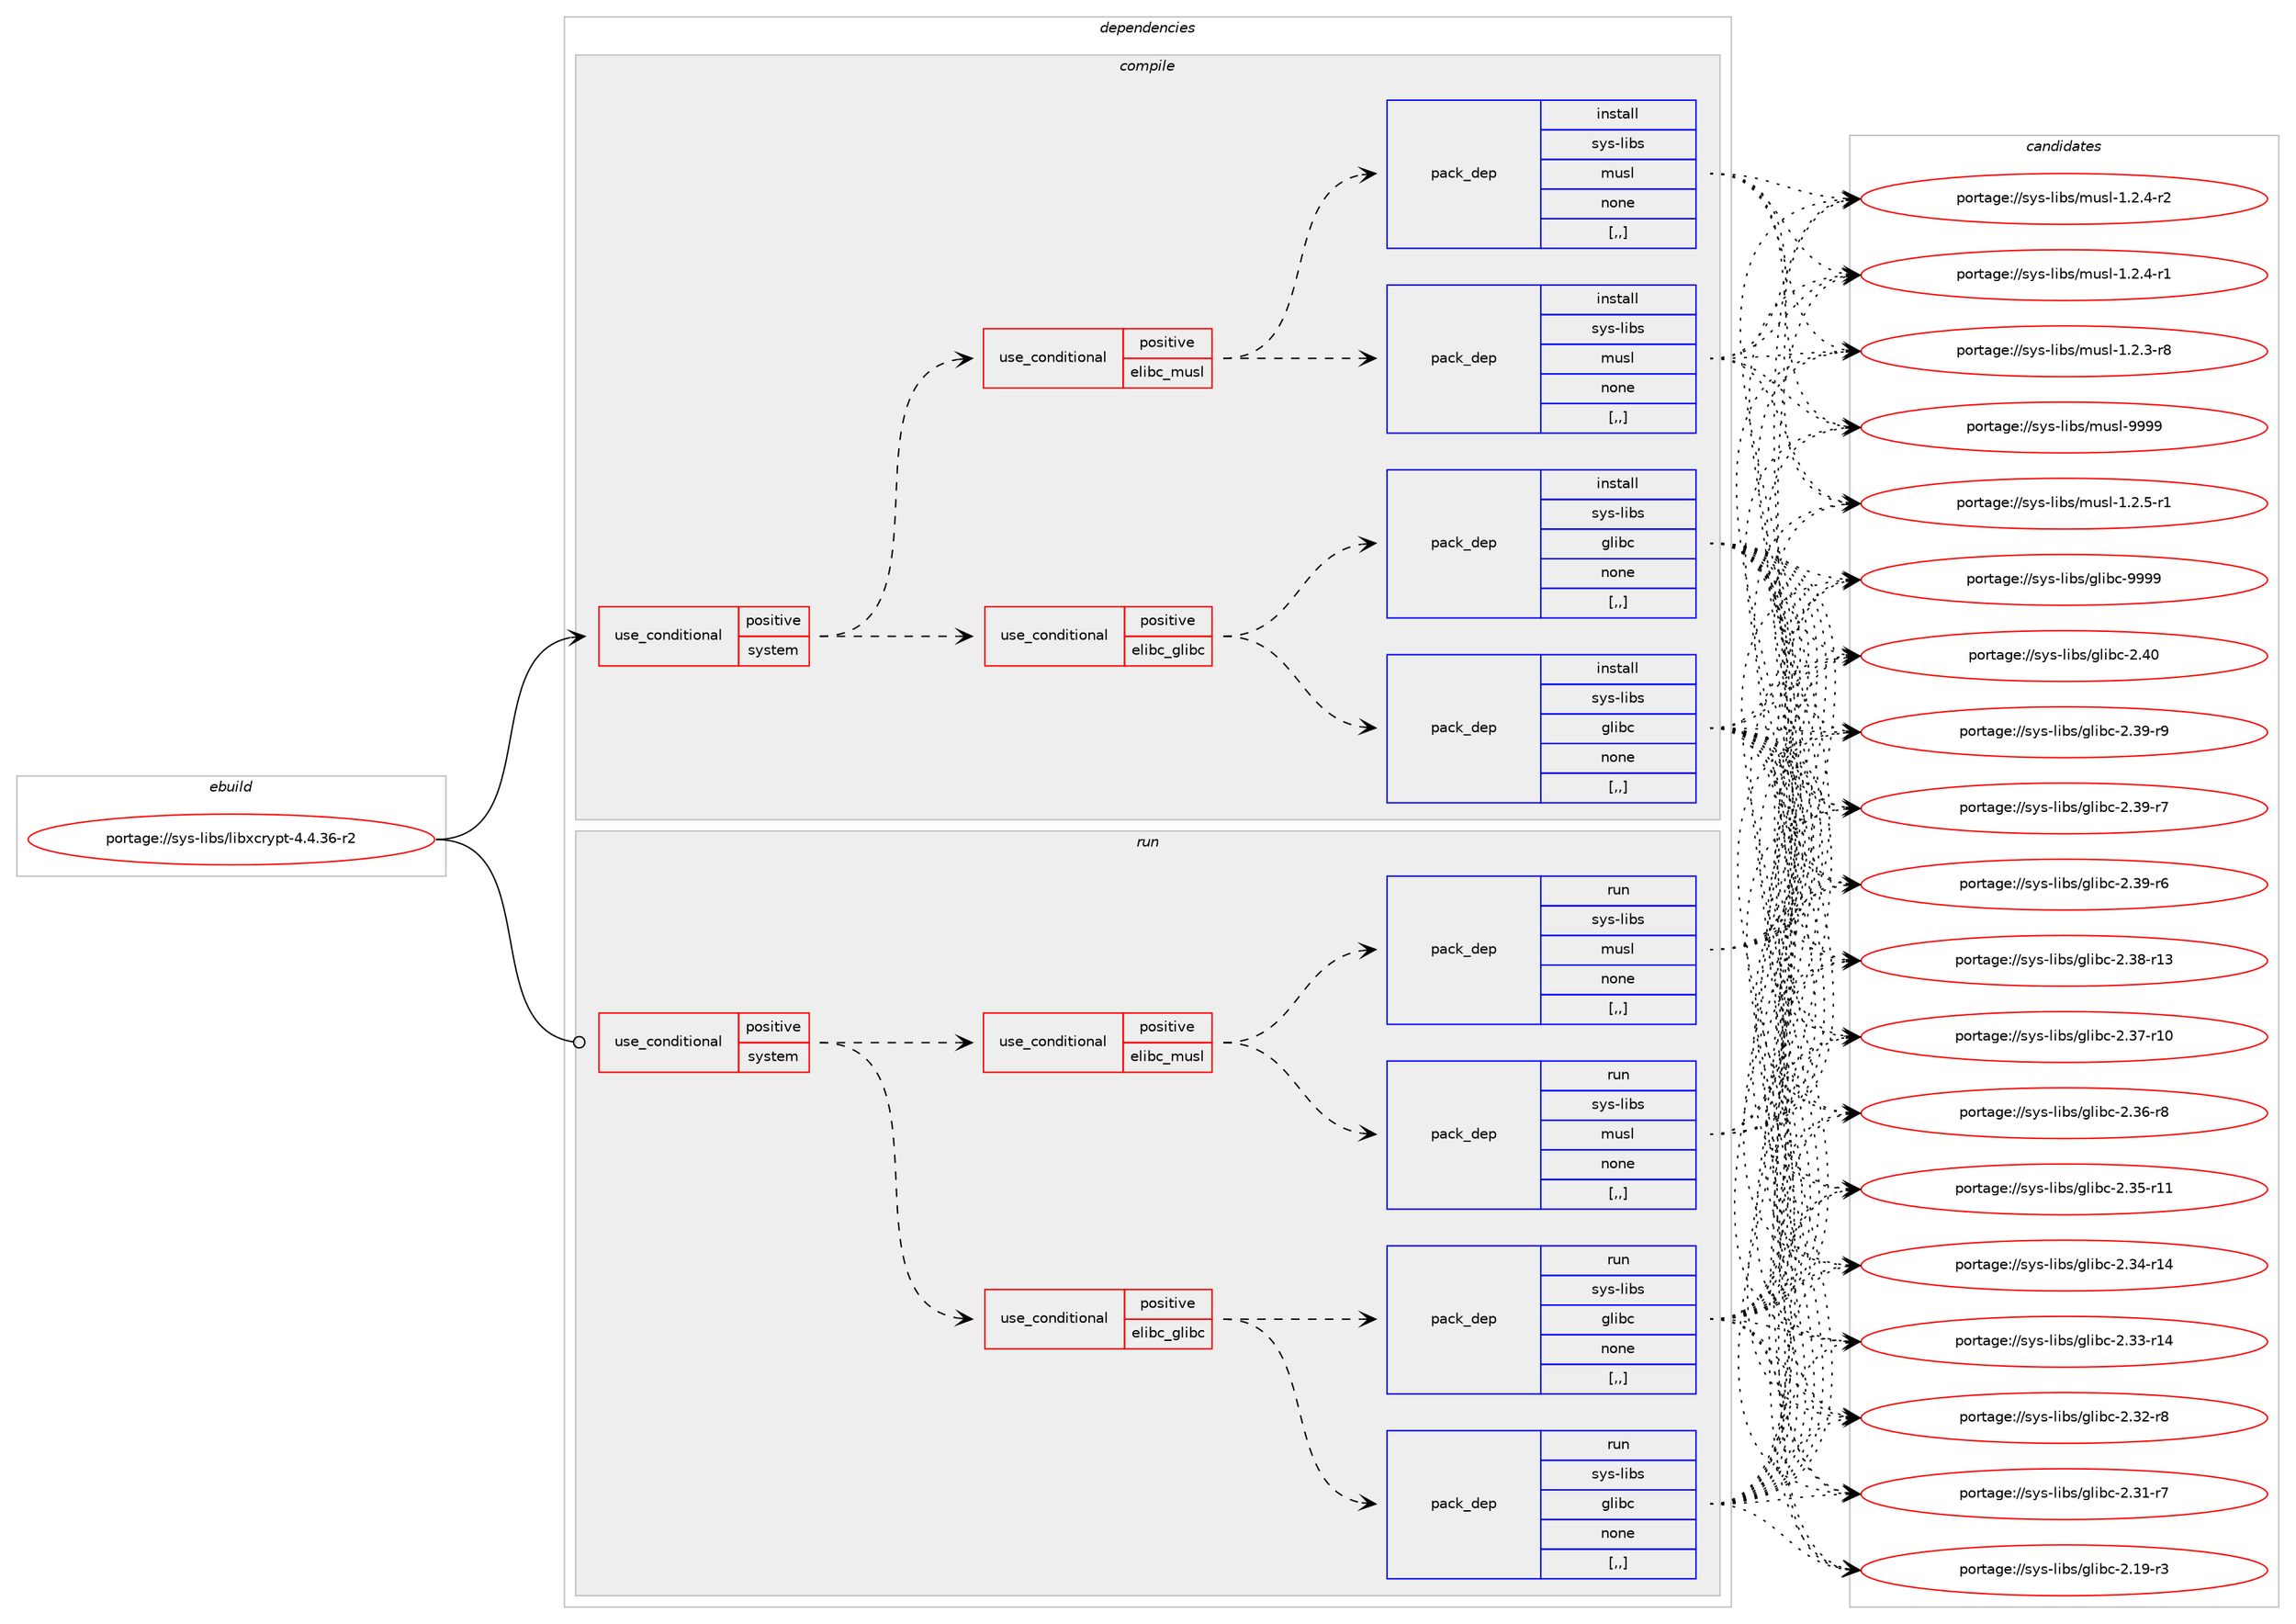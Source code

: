 digraph prolog {

# *************
# Graph options
# *************

newrank=true;
concentrate=true;
compound=true;
graph [rankdir=LR,fontname=Helvetica,fontsize=10,ranksep=1.5];#, ranksep=2.5, nodesep=0.2];
edge  [arrowhead=vee];
node  [fontname=Helvetica,fontsize=10];

# **********
# The ebuild
# **********

subgraph cluster_leftcol {
color=gray;
label=<<i>ebuild</i>>;
id [label="portage://sys-libs/libxcrypt-4.4.36-r2", color=red, width=4, href="../sys-libs/libxcrypt-4.4.36-r2.svg"];
}

# ****************
# The dependencies
# ****************

subgraph cluster_midcol {
color=gray;
label=<<i>dependencies</i>>;
subgraph cluster_compile {
fillcolor="#eeeeee";
style=filled;
label=<<i>compile</i>>;
subgraph cond117852 {
dependency441738 [label=<<TABLE BORDER="0" CELLBORDER="1" CELLSPACING="0" CELLPADDING="4"><TR><TD ROWSPAN="3" CELLPADDING="10">use_conditional</TD></TR><TR><TD>positive</TD></TR><TR><TD>system</TD></TR></TABLE>>, shape=none, color=red];
subgraph cond117853 {
dependency441739 [label=<<TABLE BORDER="0" CELLBORDER="1" CELLSPACING="0" CELLPADDING="4"><TR><TD ROWSPAN="3" CELLPADDING="10">use_conditional</TD></TR><TR><TD>positive</TD></TR><TR><TD>elibc_glibc</TD></TR></TABLE>>, shape=none, color=red];
subgraph pack320888 {
dependency441740 [label=<<TABLE BORDER="0" CELLBORDER="1" CELLSPACING="0" CELLPADDING="4" WIDTH="220"><TR><TD ROWSPAN="6" CELLPADDING="30">pack_dep</TD></TR><TR><TD WIDTH="110">install</TD></TR><TR><TD>sys-libs</TD></TR><TR><TD>glibc</TD></TR><TR><TD>none</TD></TR><TR><TD>[,,]</TD></TR></TABLE>>, shape=none, color=blue];
}
dependency441739:e -> dependency441740:w [weight=20,style="dashed",arrowhead="vee"];
subgraph pack320889 {
dependency441741 [label=<<TABLE BORDER="0" CELLBORDER="1" CELLSPACING="0" CELLPADDING="4" WIDTH="220"><TR><TD ROWSPAN="6" CELLPADDING="30">pack_dep</TD></TR><TR><TD WIDTH="110">install</TD></TR><TR><TD>sys-libs</TD></TR><TR><TD>glibc</TD></TR><TR><TD>none</TD></TR><TR><TD>[,,]</TD></TR></TABLE>>, shape=none, color=blue];
}
dependency441739:e -> dependency441741:w [weight=20,style="dashed",arrowhead="vee"];
}
dependency441738:e -> dependency441739:w [weight=20,style="dashed",arrowhead="vee"];
subgraph cond117854 {
dependency441742 [label=<<TABLE BORDER="0" CELLBORDER="1" CELLSPACING="0" CELLPADDING="4"><TR><TD ROWSPAN="3" CELLPADDING="10">use_conditional</TD></TR><TR><TD>positive</TD></TR><TR><TD>elibc_musl</TD></TR></TABLE>>, shape=none, color=red];
subgraph pack320890 {
dependency441743 [label=<<TABLE BORDER="0" CELLBORDER="1" CELLSPACING="0" CELLPADDING="4" WIDTH="220"><TR><TD ROWSPAN="6" CELLPADDING="30">pack_dep</TD></TR><TR><TD WIDTH="110">install</TD></TR><TR><TD>sys-libs</TD></TR><TR><TD>musl</TD></TR><TR><TD>none</TD></TR><TR><TD>[,,]</TD></TR></TABLE>>, shape=none, color=blue];
}
dependency441742:e -> dependency441743:w [weight=20,style="dashed",arrowhead="vee"];
subgraph pack320891 {
dependency441744 [label=<<TABLE BORDER="0" CELLBORDER="1" CELLSPACING="0" CELLPADDING="4" WIDTH="220"><TR><TD ROWSPAN="6" CELLPADDING="30">pack_dep</TD></TR><TR><TD WIDTH="110">install</TD></TR><TR><TD>sys-libs</TD></TR><TR><TD>musl</TD></TR><TR><TD>none</TD></TR><TR><TD>[,,]</TD></TR></TABLE>>, shape=none, color=blue];
}
dependency441742:e -> dependency441744:w [weight=20,style="dashed",arrowhead="vee"];
}
dependency441738:e -> dependency441742:w [weight=20,style="dashed",arrowhead="vee"];
}
id:e -> dependency441738:w [weight=20,style="solid",arrowhead="vee"];
}
subgraph cluster_compileandrun {
fillcolor="#eeeeee";
style=filled;
label=<<i>compile and run</i>>;
}
subgraph cluster_run {
fillcolor="#eeeeee";
style=filled;
label=<<i>run</i>>;
subgraph cond117855 {
dependency441745 [label=<<TABLE BORDER="0" CELLBORDER="1" CELLSPACING="0" CELLPADDING="4"><TR><TD ROWSPAN="3" CELLPADDING="10">use_conditional</TD></TR><TR><TD>positive</TD></TR><TR><TD>system</TD></TR></TABLE>>, shape=none, color=red];
subgraph cond117856 {
dependency441746 [label=<<TABLE BORDER="0" CELLBORDER="1" CELLSPACING="0" CELLPADDING="4"><TR><TD ROWSPAN="3" CELLPADDING="10">use_conditional</TD></TR><TR><TD>positive</TD></TR><TR><TD>elibc_glibc</TD></TR></TABLE>>, shape=none, color=red];
subgraph pack320892 {
dependency441747 [label=<<TABLE BORDER="0" CELLBORDER="1" CELLSPACING="0" CELLPADDING="4" WIDTH="220"><TR><TD ROWSPAN="6" CELLPADDING="30">pack_dep</TD></TR><TR><TD WIDTH="110">run</TD></TR><TR><TD>sys-libs</TD></TR><TR><TD>glibc</TD></TR><TR><TD>none</TD></TR><TR><TD>[,,]</TD></TR></TABLE>>, shape=none, color=blue];
}
dependency441746:e -> dependency441747:w [weight=20,style="dashed",arrowhead="vee"];
subgraph pack320893 {
dependency441748 [label=<<TABLE BORDER="0" CELLBORDER="1" CELLSPACING="0" CELLPADDING="4" WIDTH="220"><TR><TD ROWSPAN="6" CELLPADDING="30">pack_dep</TD></TR><TR><TD WIDTH="110">run</TD></TR><TR><TD>sys-libs</TD></TR><TR><TD>glibc</TD></TR><TR><TD>none</TD></TR><TR><TD>[,,]</TD></TR></TABLE>>, shape=none, color=blue];
}
dependency441746:e -> dependency441748:w [weight=20,style="dashed",arrowhead="vee"];
}
dependency441745:e -> dependency441746:w [weight=20,style="dashed",arrowhead="vee"];
subgraph cond117857 {
dependency441749 [label=<<TABLE BORDER="0" CELLBORDER="1" CELLSPACING="0" CELLPADDING="4"><TR><TD ROWSPAN="3" CELLPADDING="10">use_conditional</TD></TR><TR><TD>positive</TD></TR><TR><TD>elibc_musl</TD></TR></TABLE>>, shape=none, color=red];
subgraph pack320894 {
dependency441750 [label=<<TABLE BORDER="0" CELLBORDER="1" CELLSPACING="0" CELLPADDING="4" WIDTH="220"><TR><TD ROWSPAN="6" CELLPADDING="30">pack_dep</TD></TR><TR><TD WIDTH="110">run</TD></TR><TR><TD>sys-libs</TD></TR><TR><TD>musl</TD></TR><TR><TD>none</TD></TR><TR><TD>[,,]</TD></TR></TABLE>>, shape=none, color=blue];
}
dependency441749:e -> dependency441750:w [weight=20,style="dashed",arrowhead="vee"];
subgraph pack320895 {
dependency441751 [label=<<TABLE BORDER="0" CELLBORDER="1" CELLSPACING="0" CELLPADDING="4" WIDTH="220"><TR><TD ROWSPAN="6" CELLPADDING="30">pack_dep</TD></TR><TR><TD WIDTH="110">run</TD></TR><TR><TD>sys-libs</TD></TR><TR><TD>musl</TD></TR><TR><TD>none</TD></TR><TR><TD>[,,]</TD></TR></TABLE>>, shape=none, color=blue];
}
dependency441749:e -> dependency441751:w [weight=20,style="dashed",arrowhead="vee"];
}
dependency441745:e -> dependency441749:w [weight=20,style="dashed",arrowhead="vee"];
}
id:e -> dependency441745:w [weight=20,style="solid",arrowhead="odot"];
}
}

# **************
# The candidates
# **************

subgraph cluster_choices {
rank=same;
color=gray;
label=<<i>candidates</i>>;

subgraph choice320888 {
color=black;
nodesep=1;
choice11512111545108105981154710310810598994557575757 [label="portage://sys-libs/glibc-9999", color=red, width=4,href="../sys-libs/glibc-9999.svg"];
choice11512111545108105981154710310810598994550465248 [label="portage://sys-libs/glibc-2.40", color=red, width=4,href="../sys-libs/glibc-2.40.svg"];
choice115121115451081059811547103108105989945504651574511457 [label="portage://sys-libs/glibc-2.39-r9", color=red, width=4,href="../sys-libs/glibc-2.39-r9.svg"];
choice115121115451081059811547103108105989945504651574511455 [label="portage://sys-libs/glibc-2.39-r7", color=red, width=4,href="../sys-libs/glibc-2.39-r7.svg"];
choice115121115451081059811547103108105989945504651574511454 [label="portage://sys-libs/glibc-2.39-r6", color=red, width=4,href="../sys-libs/glibc-2.39-r6.svg"];
choice11512111545108105981154710310810598994550465156451144951 [label="portage://sys-libs/glibc-2.38-r13", color=red, width=4,href="../sys-libs/glibc-2.38-r13.svg"];
choice11512111545108105981154710310810598994550465155451144948 [label="portage://sys-libs/glibc-2.37-r10", color=red, width=4,href="../sys-libs/glibc-2.37-r10.svg"];
choice115121115451081059811547103108105989945504651544511456 [label="portage://sys-libs/glibc-2.36-r8", color=red, width=4,href="../sys-libs/glibc-2.36-r8.svg"];
choice11512111545108105981154710310810598994550465153451144949 [label="portage://sys-libs/glibc-2.35-r11", color=red, width=4,href="../sys-libs/glibc-2.35-r11.svg"];
choice11512111545108105981154710310810598994550465152451144952 [label="portage://sys-libs/glibc-2.34-r14", color=red, width=4,href="../sys-libs/glibc-2.34-r14.svg"];
choice11512111545108105981154710310810598994550465151451144952 [label="portage://sys-libs/glibc-2.33-r14", color=red, width=4,href="../sys-libs/glibc-2.33-r14.svg"];
choice115121115451081059811547103108105989945504651504511456 [label="portage://sys-libs/glibc-2.32-r8", color=red, width=4,href="../sys-libs/glibc-2.32-r8.svg"];
choice115121115451081059811547103108105989945504651494511455 [label="portage://sys-libs/glibc-2.31-r7", color=red, width=4,href="../sys-libs/glibc-2.31-r7.svg"];
choice115121115451081059811547103108105989945504649574511451 [label="portage://sys-libs/glibc-2.19-r3", color=red, width=4,href="../sys-libs/glibc-2.19-r3.svg"];
dependency441740:e -> choice11512111545108105981154710310810598994557575757:w [style=dotted,weight="100"];
dependency441740:e -> choice11512111545108105981154710310810598994550465248:w [style=dotted,weight="100"];
dependency441740:e -> choice115121115451081059811547103108105989945504651574511457:w [style=dotted,weight="100"];
dependency441740:e -> choice115121115451081059811547103108105989945504651574511455:w [style=dotted,weight="100"];
dependency441740:e -> choice115121115451081059811547103108105989945504651574511454:w [style=dotted,weight="100"];
dependency441740:e -> choice11512111545108105981154710310810598994550465156451144951:w [style=dotted,weight="100"];
dependency441740:e -> choice11512111545108105981154710310810598994550465155451144948:w [style=dotted,weight="100"];
dependency441740:e -> choice115121115451081059811547103108105989945504651544511456:w [style=dotted,weight="100"];
dependency441740:e -> choice11512111545108105981154710310810598994550465153451144949:w [style=dotted,weight="100"];
dependency441740:e -> choice11512111545108105981154710310810598994550465152451144952:w [style=dotted,weight="100"];
dependency441740:e -> choice11512111545108105981154710310810598994550465151451144952:w [style=dotted,weight="100"];
dependency441740:e -> choice115121115451081059811547103108105989945504651504511456:w [style=dotted,weight="100"];
dependency441740:e -> choice115121115451081059811547103108105989945504651494511455:w [style=dotted,weight="100"];
dependency441740:e -> choice115121115451081059811547103108105989945504649574511451:w [style=dotted,weight="100"];
}
subgraph choice320889 {
color=black;
nodesep=1;
choice11512111545108105981154710310810598994557575757 [label="portage://sys-libs/glibc-9999", color=red, width=4,href="../sys-libs/glibc-9999.svg"];
choice11512111545108105981154710310810598994550465248 [label="portage://sys-libs/glibc-2.40", color=red, width=4,href="../sys-libs/glibc-2.40.svg"];
choice115121115451081059811547103108105989945504651574511457 [label="portage://sys-libs/glibc-2.39-r9", color=red, width=4,href="../sys-libs/glibc-2.39-r9.svg"];
choice115121115451081059811547103108105989945504651574511455 [label="portage://sys-libs/glibc-2.39-r7", color=red, width=4,href="../sys-libs/glibc-2.39-r7.svg"];
choice115121115451081059811547103108105989945504651574511454 [label="portage://sys-libs/glibc-2.39-r6", color=red, width=4,href="../sys-libs/glibc-2.39-r6.svg"];
choice11512111545108105981154710310810598994550465156451144951 [label="portage://sys-libs/glibc-2.38-r13", color=red, width=4,href="../sys-libs/glibc-2.38-r13.svg"];
choice11512111545108105981154710310810598994550465155451144948 [label="portage://sys-libs/glibc-2.37-r10", color=red, width=4,href="../sys-libs/glibc-2.37-r10.svg"];
choice115121115451081059811547103108105989945504651544511456 [label="portage://sys-libs/glibc-2.36-r8", color=red, width=4,href="../sys-libs/glibc-2.36-r8.svg"];
choice11512111545108105981154710310810598994550465153451144949 [label="portage://sys-libs/glibc-2.35-r11", color=red, width=4,href="../sys-libs/glibc-2.35-r11.svg"];
choice11512111545108105981154710310810598994550465152451144952 [label="portage://sys-libs/glibc-2.34-r14", color=red, width=4,href="../sys-libs/glibc-2.34-r14.svg"];
choice11512111545108105981154710310810598994550465151451144952 [label="portage://sys-libs/glibc-2.33-r14", color=red, width=4,href="../sys-libs/glibc-2.33-r14.svg"];
choice115121115451081059811547103108105989945504651504511456 [label="portage://sys-libs/glibc-2.32-r8", color=red, width=4,href="../sys-libs/glibc-2.32-r8.svg"];
choice115121115451081059811547103108105989945504651494511455 [label="portage://sys-libs/glibc-2.31-r7", color=red, width=4,href="../sys-libs/glibc-2.31-r7.svg"];
choice115121115451081059811547103108105989945504649574511451 [label="portage://sys-libs/glibc-2.19-r3", color=red, width=4,href="../sys-libs/glibc-2.19-r3.svg"];
dependency441741:e -> choice11512111545108105981154710310810598994557575757:w [style=dotted,weight="100"];
dependency441741:e -> choice11512111545108105981154710310810598994550465248:w [style=dotted,weight="100"];
dependency441741:e -> choice115121115451081059811547103108105989945504651574511457:w [style=dotted,weight="100"];
dependency441741:e -> choice115121115451081059811547103108105989945504651574511455:w [style=dotted,weight="100"];
dependency441741:e -> choice115121115451081059811547103108105989945504651574511454:w [style=dotted,weight="100"];
dependency441741:e -> choice11512111545108105981154710310810598994550465156451144951:w [style=dotted,weight="100"];
dependency441741:e -> choice11512111545108105981154710310810598994550465155451144948:w [style=dotted,weight="100"];
dependency441741:e -> choice115121115451081059811547103108105989945504651544511456:w [style=dotted,weight="100"];
dependency441741:e -> choice11512111545108105981154710310810598994550465153451144949:w [style=dotted,weight="100"];
dependency441741:e -> choice11512111545108105981154710310810598994550465152451144952:w [style=dotted,weight="100"];
dependency441741:e -> choice11512111545108105981154710310810598994550465151451144952:w [style=dotted,weight="100"];
dependency441741:e -> choice115121115451081059811547103108105989945504651504511456:w [style=dotted,weight="100"];
dependency441741:e -> choice115121115451081059811547103108105989945504651494511455:w [style=dotted,weight="100"];
dependency441741:e -> choice115121115451081059811547103108105989945504649574511451:w [style=dotted,weight="100"];
}
subgraph choice320890 {
color=black;
nodesep=1;
choice1151211154510810598115471091171151084557575757 [label="portage://sys-libs/musl-9999", color=red, width=4,href="../sys-libs/musl-9999.svg"];
choice1151211154510810598115471091171151084549465046534511449 [label="portage://sys-libs/musl-1.2.5-r1", color=red, width=4,href="../sys-libs/musl-1.2.5-r1.svg"];
choice1151211154510810598115471091171151084549465046524511450 [label="portage://sys-libs/musl-1.2.4-r2", color=red, width=4,href="../sys-libs/musl-1.2.4-r2.svg"];
choice1151211154510810598115471091171151084549465046524511449 [label="portage://sys-libs/musl-1.2.4-r1", color=red, width=4,href="../sys-libs/musl-1.2.4-r1.svg"];
choice1151211154510810598115471091171151084549465046514511456 [label="portage://sys-libs/musl-1.2.3-r8", color=red, width=4,href="../sys-libs/musl-1.2.3-r8.svg"];
dependency441743:e -> choice1151211154510810598115471091171151084557575757:w [style=dotted,weight="100"];
dependency441743:e -> choice1151211154510810598115471091171151084549465046534511449:w [style=dotted,weight="100"];
dependency441743:e -> choice1151211154510810598115471091171151084549465046524511450:w [style=dotted,weight="100"];
dependency441743:e -> choice1151211154510810598115471091171151084549465046524511449:w [style=dotted,weight="100"];
dependency441743:e -> choice1151211154510810598115471091171151084549465046514511456:w [style=dotted,weight="100"];
}
subgraph choice320891 {
color=black;
nodesep=1;
choice1151211154510810598115471091171151084557575757 [label="portage://sys-libs/musl-9999", color=red, width=4,href="../sys-libs/musl-9999.svg"];
choice1151211154510810598115471091171151084549465046534511449 [label="portage://sys-libs/musl-1.2.5-r1", color=red, width=4,href="../sys-libs/musl-1.2.5-r1.svg"];
choice1151211154510810598115471091171151084549465046524511450 [label="portage://sys-libs/musl-1.2.4-r2", color=red, width=4,href="../sys-libs/musl-1.2.4-r2.svg"];
choice1151211154510810598115471091171151084549465046524511449 [label="portage://sys-libs/musl-1.2.4-r1", color=red, width=4,href="../sys-libs/musl-1.2.4-r1.svg"];
choice1151211154510810598115471091171151084549465046514511456 [label="portage://sys-libs/musl-1.2.3-r8", color=red, width=4,href="../sys-libs/musl-1.2.3-r8.svg"];
dependency441744:e -> choice1151211154510810598115471091171151084557575757:w [style=dotted,weight="100"];
dependency441744:e -> choice1151211154510810598115471091171151084549465046534511449:w [style=dotted,weight="100"];
dependency441744:e -> choice1151211154510810598115471091171151084549465046524511450:w [style=dotted,weight="100"];
dependency441744:e -> choice1151211154510810598115471091171151084549465046524511449:w [style=dotted,weight="100"];
dependency441744:e -> choice1151211154510810598115471091171151084549465046514511456:w [style=dotted,weight="100"];
}
subgraph choice320892 {
color=black;
nodesep=1;
choice11512111545108105981154710310810598994557575757 [label="portage://sys-libs/glibc-9999", color=red, width=4,href="../sys-libs/glibc-9999.svg"];
choice11512111545108105981154710310810598994550465248 [label="portage://sys-libs/glibc-2.40", color=red, width=4,href="../sys-libs/glibc-2.40.svg"];
choice115121115451081059811547103108105989945504651574511457 [label="portage://sys-libs/glibc-2.39-r9", color=red, width=4,href="../sys-libs/glibc-2.39-r9.svg"];
choice115121115451081059811547103108105989945504651574511455 [label="portage://sys-libs/glibc-2.39-r7", color=red, width=4,href="../sys-libs/glibc-2.39-r7.svg"];
choice115121115451081059811547103108105989945504651574511454 [label="portage://sys-libs/glibc-2.39-r6", color=red, width=4,href="../sys-libs/glibc-2.39-r6.svg"];
choice11512111545108105981154710310810598994550465156451144951 [label="portage://sys-libs/glibc-2.38-r13", color=red, width=4,href="../sys-libs/glibc-2.38-r13.svg"];
choice11512111545108105981154710310810598994550465155451144948 [label="portage://sys-libs/glibc-2.37-r10", color=red, width=4,href="../sys-libs/glibc-2.37-r10.svg"];
choice115121115451081059811547103108105989945504651544511456 [label="portage://sys-libs/glibc-2.36-r8", color=red, width=4,href="../sys-libs/glibc-2.36-r8.svg"];
choice11512111545108105981154710310810598994550465153451144949 [label="portage://sys-libs/glibc-2.35-r11", color=red, width=4,href="../sys-libs/glibc-2.35-r11.svg"];
choice11512111545108105981154710310810598994550465152451144952 [label="portage://sys-libs/glibc-2.34-r14", color=red, width=4,href="../sys-libs/glibc-2.34-r14.svg"];
choice11512111545108105981154710310810598994550465151451144952 [label="portage://sys-libs/glibc-2.33-r14", color=red, width=4,href="../sys-libs/glibc-2.33-r14.svg"];
choice115121115451081059811547103108105989945504651504511456 [label="portage://sys-libs/glibc-2.32-r8", color=red, width=4,href="../sys-libs/glibc-2.32-r8.svg"];
choice115121115451081059811547103108105989945504651494511455 [label="portage://sys-libs/glibc-2.31-r7", color=red, width=4,href="../sys-libs/glibc-2.31-r7.svg"];
choice115121115451081059811547103108105989945504649574511451 [label="portage://sys-libs/glibc-2.19-r3", color=red, width=4,href="../sys-libs/glibc-2.19-r3.svg"];
dependency441747:e -> choice11512111545108105981154710310810598994557575757:w [style=dotted,weight="100"];
dependency441747:e -> choice11512111545108105981154710310810598994550465248:w [style=dotted,weight="100"];
dependency441747:e -> choice115121115451081059811547103108105989945504651574511457:w [style=dotted,weight="100"];
dependency441747:e -> choice115121115451081059811547103108105989945504651574511455:w [style=dotted,weight="100"];
dependency441747:e -> choice115121115451081059811547103108105989945504651574511454:w [style=dotted,weight="100"];
dependency441747:e -> choice11512111545108105981154710310810598994550465156451144951:w [style=dotted,weight="100"];
dependency441747:e -> choice11512111545108105981154710310810598994550465155451144948:w [style=dotted,weight="100"];
dependency441747:e -> choice115121115451081059811547103108105989945504651544511456:w [style=dotted,weight="100"];
dependency441747:e -> choice11512111545108105981154710310810598994550465153451144949:w [style=dotted,weight="100"];
dependency441747:e -> choice11512111545108105981154710310810598994550465152451144952:w [style=dotted,weight="100"];
dependency441747:e -> choice11512111545108105981154710310810598994550465151451144952:w [style=dotted,weight="100"];
dependency441747:e -> choice115121115451081059811547103108105989945504651504511456:w [style=dotted,weight="100"];
dependency441747:e -> choice115121115451081059811547103108105989945504651494511455:w [style=dotted,weight="100"];
dependency441747:e -> choice115121115451081059811547103108105989945504649574511451:w [style=dotted,weight="100"];
}
subgraph choice320893 {
color=black;
nodesep=1;
choice11512111545108105981154710310810598994557575757 [label="portage://sys-libs/glibc-9999", color=red, width=4,href="../sys-libs/glibc-9999.svg"];
choice11512111545108105981154710310810598994550465248 [label="portage://sys-libs/glibc-2.40", color=red, width=4,href="../sys-libs/glibc-2.40.svg"];
choice115121115451081059811547103108105989945504651574511457 [label="portage://sys-libs/glibc-2.39-r9", color=red, width=4,href="../sys-libs/glibc-2.39-r9.svg"];
choice115121115451081059811547103108105989945504651574511455 [label="portage://sys-libs/glibc-2.39-r7", color=red, width=4,href="../sys-libs/glibc-2.39-r7.svg"];
choice115121115451081059811547103108105989945504651574511454 [label="portage://sys-libs/glibc-2.39-r6", color=red, width=4,href="../sys-libs/glibc-2.39-r6.svg"];
choice11512111545108105981154710310810598994550465156451144951 [label="portage://sys-libs/glibc-2.38-r13", color=red, width=4,href="../sys-libs/glibc-2.38-r13.svg"];
choice11512111545108105981154710310810598994550465155451144948 [label="portage://sys-libs/glibc-2.37-r10", color=red, width=4,href="../sys-libs/glibc-2.37-r10.svg"];
choice115121115451081059811547103108105989945504651544511456 [label="portage://sys-libs/glibc-2.36-r8", color=red, width=4,href="../sys-libs/glibc-2.36-r8.svg"];
choice11512111545108105981154710310810598994550465153451144949 [label="portage://sys-libs/glibc-2.35-r11", color=red, width=4,href="../sys-libs/glibc-2.35-r11.svg"];
choice11512111545108105981154710310810598994550465152451144952 [label="portage://sys-libs/glibc-2.34-r14", color=red, width=4,href="../sys-libs/glibc-2.34-r14.svg"];
choice11512111545108105981154710310810598994550465151451144952 [label="portage://sys-libs/glibc-2.33-r14", color=red, width=4,href="../sys-libs/glibc-2.33-r14.svg"];
choice115121115451081059811547103108105989945504651504511456 [label="portage://sys-libs/glibc-2.32-r8", color=red, width=4,href="../sys-libs/glibc-2.32-r8.svg"];
choice115121115451081059811547103108105989945504651494511455 [label="portage://sys-libs/glibc-2.31-r7", color=red, width=4,href="../sys-libs/glibc-2.31-r7.svg"];
choice115121115451081059811547103108105989945504649574511451 [label="portage://sys-libs/glibc-2.19-r3", color=red, width=4,href="../sys-libs/glibc-2.19-r3.svg"];
dependency441748:e -> choice11512111545108105981154710310810598994557575757:w [style=dotted,weight="100"];
dependency441748:e -> choice11512111545108105981154710310810598994550465248:w [style=dotted,weight="100"];
dependency441748:e -> choice115121115451081059811547103108105989945504651574511457:w [style=dotted,weight="100"];
dependency441748:e -> choice115121115451081059811547103108105989945504651574511455:w [style=dotted,weight="100"];
dependency441748:e -> choice115121115451081059811547103108105989945504651574511454:w [style=dotted,weight="100"];
dependency441748:e -> choice11512111545108105981154710310810598994550465156451144951:w [style=dotted,weight="100"];
dependency441748:e -> choice11512111545108105981154710310810598994550465155451144948:w [style=dotted,weight="100"];
dependency441748:e -> choice115121115451081059811547103108105989945504651544511456:w [style=dotted,weight="100"];
dependency441748:e -> choice11512111545108105981154710310810598994550465153451144949:w [style=dotted,weight="100"];
dependency441748:e -> choice11512111545108105981154710310810598994550465152451144952:w [style=dotted,weight="100"];
dependency441748:e -> choice11512111545108105981154710310810598994550465151451144952:w [style=dotted,weight="100"];
dependency441748:e -> choice115121115451081059811547103108105989945504651504511456:w [style=dotted,weight="100"];
dependency441748:e -> choice115121115451081059811547103108105989945504651494511455:w [style=dotted,weight="100"];
dependency441748:e -> choice115121115451081059811547103108105989945504649574511451:w [style=dotted,weight="100"];
}
subgraph choice320894 {
color=black;
nodesep=1;
choice1151211154510810598115471091171151084557575757 [label="portage://sys-libs/musl-9999", color=red, width=4,href="../sys-libs/musl-9999.svg"];
choice1151211154510810598115471091171151084549465046534511449 [label="portage://sys-libs/musl-1.2.5-r1", color=red, width=4,href="../sys-libs/musl-1.2.5-r1.svg"];
choice1151211154510810598115471091171151084549465046524511450 [label="portage://sys-libs/musl-1.2.4-r2", color=red, width=4,href="../sys-libs/musl-1.2.4-r2.svg"];
choice1151211154510810598115471091171151084549465046524511449 [label="portage://sys-libs/musl-1.2.4-r1", color=red, width=4,href="../sys-libs/musl-1.2.4-r1.svg"];
choice1151211154510810598115471091171151084549465046514511456 [label="portage://sys-libs/musl-1.2.3-r8", color=red, width=4,href="../sys-libs/musl-1.2.3-r8.svg"];
dependency441750:e -> choice1151211154510810598115471091171151084557575757:w [style=dotted,weight="100"];
dependency441750:e -> choice1151211154510810598115471091171151084549465046534511449:w [style=dotted,weight="100"];
dependency441750:e -> choice1151211154510810598115471091171151084549465046524511450:w [style=dotted,weight="100"];
dependency441750:e -> choice1151211154510810598115471091171151084549465046524511449:w [style=dotted,weight="100"];
dependency441750:e -> choice1151211154510810598115471091171151084549465046514511456:w [style=dotted,weight="100"];
}
subgraph choice320895 {
color=black;
nodesep=1;
choice1151211154510810598115471091171151084557575757 [label="portage://sys-libs/musl-9999", color=red, width=4,href="../sys-libs/musl-9999.svg"];
choice1151211154510810598115471091171151084549465046534511449 [label="portage://sys-libs/musl-1.2.5-r1", color=red, width=4,href="../sys-libs/musl-1.2.5-r1.svg"];
choice1151211154510810598115471091171151084549465046524511450 [label="portage://sys-libs/musl-1.2.4-r2", color=red, width=4,href="../sys-libs/musl-1.2.4-r2.svg"];
choice1151211154510810598115471091171151084549465046524511449 [label="portage://sys-libs/musl-1.2.4-r1", color=red, width=4,href="../sys-libs/musl-1.2.4-r1.svg"];
choice1151211154510810598115471091171151084549465046514511456 [label="portage://sys-libs/musl-1.2.3-r8", color=red, width=4,href="../sys-libs/musl-1.2.3-r8.svg"];
dependency441751:e -> choice1151211154510810598115471091171151084557575757:w [style=dotted,weight="100"];
dependency441751:e -> choice1151211154510810598115471091171151084549465046534511449:w [style=dotted,weight="100"];
dependency441751:e -> choice1151211154510810598115471091171151084549465046524511450:w [style=dotted,weight="100"];
dependency441751:e -> choice1151211154510810598115471091171151084549465046524511449:w [style=dotted,weight="100"];
dependency441751:e -> choice1151211154510810598115471091171151084549465046514511456:w [style=dotted,weight="100"];
}
}

}
